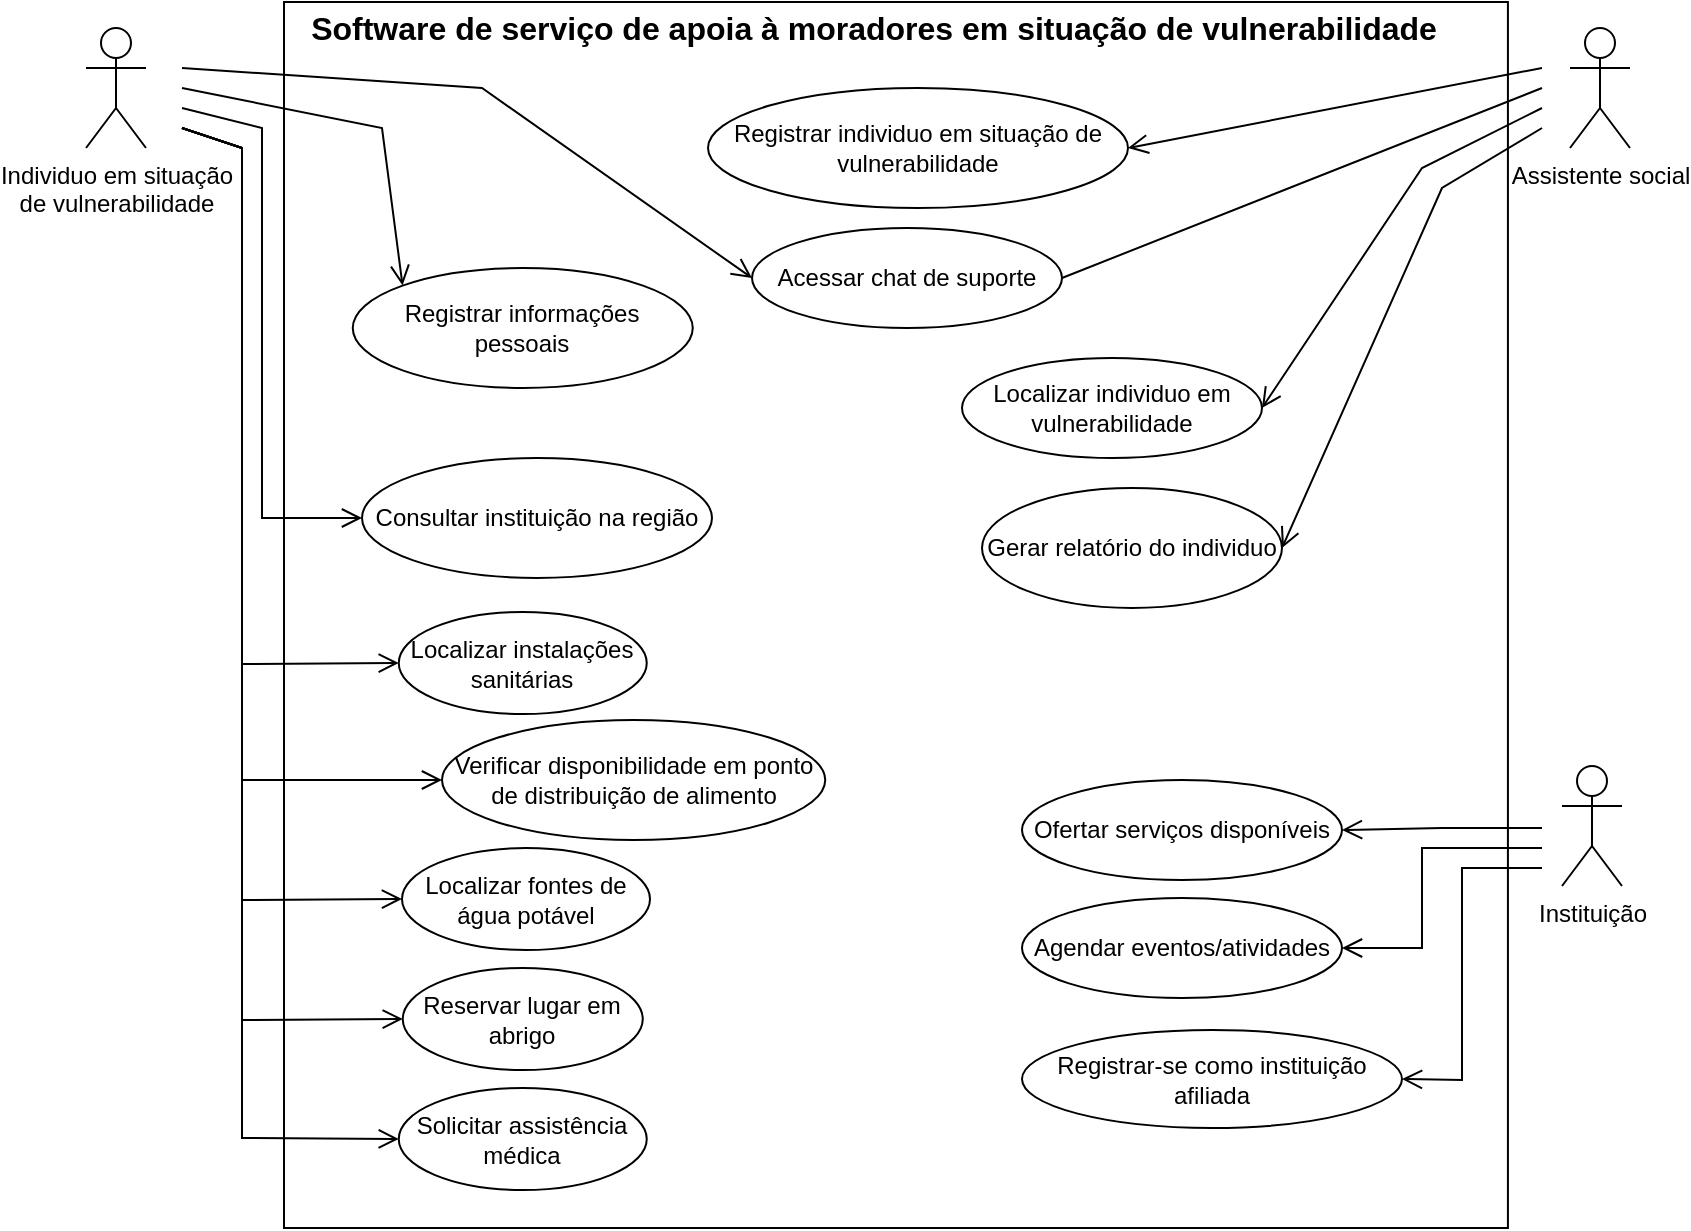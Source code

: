 <mxfile version="21.7.4" type="google">
  <diagram name="Página-1" id="MzG66gRVWccBQlfPU-pZ">
    <mxGraphModel grid="1" page="1" gridSize="10" guides="1" tooltips="1" connect="1" arrows="1" fold="1" pageScale="1" pageWidth="827" pageHeight="1169" math="0" shadow="0">
      <root>
        <mxCell id="0" />
        <mxCell id="1" parent="0" />
        <object label="Individuo em situação&lt;br&gt;de vulnerabilidade" id="AQpJLSStGwNLSBELAmqO-1">
          <mxCell style="shape=umlActor;verticalLabelPosition=bottom;verticalAlign=top;html=1;outlineConnect=0;direction=east;" vertex="1" parent="1">
            <mxGeometry x="32" y="50" width="30" height="60" as="geometry" />
          </mxCell>
        </object>
        <mxCell id="AQpJLSStGwNLSBELAmqO-8" value="" style="whiteSpace=wrap;html=1;aspect=fixed;" vertex="1" parent="1">
          <mxGeometry x="131" y="37" width="611.96" height="613" as="geometry" />
        </mxCell>
        <mxCell id="AQpJLSStGwNLSBELAmqO-10" value="&lt;div style=&quot;text-align: justify; font-size: 16px;&quot;&gt;&lt;span style=&quot;background-color: initial; font-size: 16px;&quot;&gt;Software de serviço de apoia à moradores em situação de vulnerabilidade&lt;/span&gt;&lt;/div&gt;" style="text;html=1;strokeColor=none;fillColor=none;align=center;verticalAlign=middle;whiteSpace=wrap;rounded=0;fontStyle=1;fontSize=16;" vertex="1" parent="1">
          <mxGeometry x="131" y="40" width="590" height="20" as="geometry" />
        </mxCell>
        <mxCell id="AQpJLSStGwNLSBELAmqO-12" value="Registrar individuo em situação de vulnerabilidade" style="ellipse;whiteSpace=wrap;html=1;" vertex="1" parent="1">
          <mxGeometry x="343" y="80" width="210" height="60" as="geometry" />
        </mxCell>
        <mxCell id="AQpJLSStGwNLSBELAmqO-17" value="Consultar instituição na região" style="ellipse;whiteSpace=wrap;html=1;" vertex="1" parent="1">
          <mxGeometry x="170" y="265" width="175" height="60" as="geometry" />
        </mxCell>
        <mxCell id="AQpJLSStGwNLSBELAmqO-20" value="Acessar chat de suporte" style="ellipse;whiteSpace=wrap;html=1;" vertex="1" parent="1">
          <mxGeometry x="365" y="150" width="155" height="50" as="geometry" />
        </mxCell>
        <mxCell id="AQpJLSStGwNLSBELAmqO-22" value="Registrar-se como instituição afiliada" style="ellipse;whiteSpace=wrap;html=1;" vertex="1" parent="1">
          <mxGeometry x="500" y="551" width="190" height="49" as="geometry" />
        </mxCell>
        <mxCell id="AQpJLSStGwNLSBELAmqO-24" value="Assistente social" style="shape=umlActor;verticalLabelPosition=bottom;verticalAlign=top;html=1;outlineConnect=0;" vertex="1" parent="1">
          <mxGeometry x="774" y="50" width="30" height="60" as="geometry" />
        </mxCell>
        <mxCell id="AQpJLSStGwNLSBELAmqO-30" value="" style="endArrow=open;startArrow=none;endFill=0;startFill=0;endSize=8;html=1;verticalAlign=bottom;labelBackgroundColor=none;strokeWidth=1;rounded=0;entryX=1;entryY=0.5;entryDx=0;entryDy=0;" edge="1" parent="1" target="AQpJLSStGwNLSBELAmqO-12">
          <mxGeometry width="160" relative="1" as="geometry">
            <mxPoint x="760" y="70" as="sourcePoint" />
            <mxPoint x="490" y="390" as="targetPoint" />
          </mxGeometry>
        </mxCell>
        <mxCell id="AQpJLSStGwNLSBELAmqO-31" value="" style="endArrow=open;startArrow=none;endFill=0;startFill=0;endSize=8;html=1;verticalAlign=bottom;labelBackgroundColor=none;strokeWidth=1;rounded=0;entryX=0;entryY=0.5;entryDx=0;entryDy=0;" edge="1" parent="1" target="AQpJLSStGwNLSBELAmqO-17">
          <mxGeometry width="160" relative="1" as="geometry">
            <mxPoint x="80" y="90" as="sourcePoint" />
            <mxPoint x="490" y="390" as="targetPoint" />
            <Array as="points">
              <mxPoint x="120" y="100" />
              <mxPoint x="120" y="295" />
            </Array>
          </mxGeometry>
        </mxCell>
        <mxCell id="AQpJLSStGwNLSBELAmqO-41" value="Instituição" style="shape=umlActor;verticalLabelPosition=bottom;verticalAlign=top;html=1;" vertex="1" parent="1">
          <mxGeometry x="770" y="419" width="30" height="60" as="geometry" />
        </mxCell>
        <mxCell id="DMIQl7uCLk1Q4AeU8n5f-7" value="" style="endArrow=none;html=1;rounded=0;exitX=1;exitY=0.5;exitDx=0;exitDy=0;" edge="1" parent="1" source="AQpJLSStGwNLSBELAmqO-20">
          <mxGeometry width="50" height="50" relative="1" as="geometry">
            <mxPoint x="740" y="250" as="sourcePoint" />
            <mxPoint x="760" y="80" as="targetPoint" />
            <Array as="points" />
          </mxGeometry>
        </mxCell>
        <mxCell id="DMIQl7uCLk1Q4AeU8n5f-8" value="" style="endArrow=open;startArrow=none;endFill=0;startFill=0;endSize=8;html=1;verticalAlign=bottom;labelBackgroundColor=none;strokeWidth=1;rounded=0;entryX=0;entryY=0;entryDx=0;entryDy=0;" edge="1" parent="1" target="2JINrr9kCTGx0hAAI7nx-3">
          <mxGeometry width="160" relative="1" as="geometry">
            <mxPoint x="80" y="80" as="sourcePoint" />
            <mxPoint x="375" y="115" as="targetPoint" />
            <Array as="points">
              <mxPoint x="180" y="100" />
            </Array>
          </mxGeometry>
        </mxCell>
        <mxCell id="DMIQl7uCLk1Q4AeU8n5f-10" value="" style="endArrow=open;startArrow=none;endFill=0;startFill=0;endSize=8;html=1;verticalAlign=bottom;labelBackgroundColor=none;strokeWidth=1;rounded=0;entryX=1;entryY=0.5;entryDx=0;entryDy=0;" edge="1" parent="1" target="2JINrr9kCTGx0hAAI7nx-8">
          <mxGeometry width="160" relative="1" as="geometry">
            <mxPoint x="760" y="460" as="sourcePoint" />
            <mxPoint x="650" y="565" as="targetPoint" />
            <Array as="points">
              <mxPoint x="700" y="460" />
              <mxPoint x="700" y="510" />
            </Array>
          </mxGeometry>
        </mxCell>
        <mxCell id="DMIQl7uCLk1Q4AeU8n5f-11" value="Localizar individuo em vulnerabilidade" style="ellipse;whiteSpace=wrap;html=1;" vertex="1" parent="1">
          <mxGeometry x="470" y="215" width="150" height="50" as="geometry" />
        </mxCell>
        <mxCell id="oRY167w0Qx8XYHXE_Xsw-1" value="Ofertar serviços disponíveis" style="ellipse;whiteSpace=wrap;html=1;" vertex="1" parent="1">
          <mxGeometry x="500" y="426" width="160" height="50" as="geometry" />
        </mxCell>
        <mxCell id="oRY167w0Qx8XYHXE_Xsw-2" value="" style="endArrow=open;startArrow=none;endFill=0;startFill=0;endSize=8;html=1;verticalAlign=bottom;labelBackgroundColor=none;strokeWidth=1;rounded=0;entryX=1;entryY=0.5;entryDx=0;entryDy=0;" edge="1" parent="1" target="oRY167w0Qx8XYHXE_Xsw-1">
          <mxGeometry width="160" relative="1" as="geometry">
            <mxPoint x="760" y="450" as="sourcePoint" />
            <mxPoint x="670" y="570" as="targetPoint" />
            <Array as="points">
              <mxPoint x="710" y="450" />
            </Array>
          </mxGeometry>
        </mxCell>
        <mxCell id="oRY167w0Qx8XYHXE_Xsw-6" value="Localizar fontes de água potável" style="ellipse;whiteSpace=wrap;html=1;" vertex="1" parent="1">
          <mxGeometry x="190" y="460" width="124" height="51" as="geometry" />
        </mxCell>
        <mxCell id="oRY167w0Qx8XYHXE_Xsw-7" value="Reservar lugar em abrigo" style="ellipse;whiteSpace=wrap;html=1;" vertex="1" parent="1">
          <mxGeometry x="190.38" y="520" width="120" height="51" as="geometry" />
        </mxCell>
        <mxCell id="oRY167w0Qx8XYHXE_Xsw-8" value="" style="endArrow=open;startArrow=none;endFill=0;startFill=0;endSize=8;html=1;verticalAlign=bottom;labelBackgroundColor=none;strokeWidth=1;rounded=0;entryX=1;entryY=0.5;entryDx=0;entryDy=0;" edge="1" parent="1" target="DMIQl7uCLk1Q4AeU8n5f-11">
          <mxGeometry width="160" relative="1" as="geometry">
            <mxPoint x="760" y="90" as="sourcePoint" />
            <mxPoint x="565" y="110" as="targetPoint" />
            <Array as="points">
              <mxPoint x="700" y="120" />
            </Array>
          </mxGeometry>
        </mxCell>
        <mxCell id="oRY167w0Qx8XYHXE_Xsw-11" value="Verificar disponibilidade em ponto de distribuição de alimento" style="ellipse;whiteSpace=wrap;html=1;" vertex="1" parent="1">
          <mxGeometry x="210" y="396" width="191.62" height="60" as="geometry" />
        </mxCell>
        <mxCell id="oRY167w0Qx8XYHXE_Xsw-12" value="Localizar instalações sanitárias" style="ellipse;whiteSpace=wrap;html=1;" vertex="1" parent="1">
          <mxGeometry x="188.38" y="342" width="124" height="51" as="geometry" />
        </mxCell>
        <mxCell id="Eeq2vABdBbwvBoSrjiKm-1" value="" style="endArrow=open;startArrow=none;endFill=0;startFill=0;endSize=8;html=1;verticalAlign=bottom;labelBackgroundColor=none;strokeWidth=1;rounded=0;entryX=0;entryY=0.5;entryDx=0;entryDy=0;" edge="1" parent="1" target="oRY167w0Qx8XYHXE_Xsw-12">
          <mxGeometry width="160" relative="1" as="geometry">
            <mxPoint x="80" y="100" as="sourcePoint" />
            <mxPoint x="180" y="305" as="targetPoint" />
            <Array as="points">
              <mxPoint x="110" y="110" />
              <mxPoint x="110" y="210" />
              <mxPoint x="110" y="368" />
            </Array>
          </mxGeometry>
        </mxCell>
        <mxCell id="Eeq2vABdBbwvBoSrjiKm-2" value="" style="endArrow=open;startArrow=none;endFill=0;startFill=0;endSize=8;html=1;verticalAlign=bottom;labelBackgroundColor=none;strokeWidth=1;rounded=0;entryX=0;entryY=0.5;entryDx=0;entryDy=0;" edge="1" parent="1" target="oRY167w0Qx8XYHXE_Xsw-11">
          <mxGeometry width="160" relative="1" as="geometry">
            <mxPoint x="80" y="100" as="sourcePoint" />
            <mxPoint x="198" y="378" as="targetPoint" />
            <Array as="points">
              <mxPoint x="110" y="110" />
              <mxPoint x="110" y="220" />
              <mxPoint x="110" y="426" />
            </Array>
          </mxGeometry>
        </mxCell>
        <mxCell id="Eeq2vABdBbwvBoSrjiKm-3" value="" style="endArrow=open;startArrow=none;endFill=0;startFill=0;endSize=8;html=1;verticalAlign=bottom;labelBackgroundColor=none;strokeWidth=1;rounded=0;entryX=0;entryY=0.5;entryDx=0;entryDy=0;" edge="1" parent="1" target="oRY167w0Qx8XYHXE_Xsw-6">
          <mxGeometry width="160" relative="1" as="geometry">
            <mxPoint x="80" y="100" as="sourcePoint" />
            <mxPoint x="198" y="436" as="targetPoint" />
            <Array as="points">
              <mxPoint x="110" y="110" />
              <mxPoint x="110" y="230" />
              <mxPoint x="110" y="486" />
            </Array>
          </mxGeometry>
        </mxCell>
        <mxCell id="Eeq2vABdBbwvBoSrjiKm-4" value="" style="endArrow=open;startArrow=none;endFill=0;startFill=0;endSize=8;html=1;verticalAlign=bottom;labelBackgroundColor=none;strokeWidth=1;rounded=0;entryX=0;entryY=0.5;entryDx=0;entryDy=0;" edge="1" parent="1" target="oRY167w0Qx8XYHXE_Xsw-7">
          <mxGeometry width="160" relative="1" as="geometry">
            <mxPoint x="80" y="100" as="sourcePoint" />
            <mxPoint x="200" y="496" as="targetPoint" />
            <Array as="points">
              <mxPoint x="110" y="110" />
              <mxPoint x="110" y="260" />
              <mxPoint x="110" y="546" />
            </Array>
          </mxGeometry>
        </mxCell>
        <mxCell id="2JINrr9kCTGx0hAAI7nx-1" value="Solicitar assistência médica" style="ellipse;whiteSpace=wrap;html=1;" vertex="1" parent="1">
          <mxGeometry x="188.38" y="580" width="124" height="51" as="geometry" />
        </mxCell>
        <mxCell id="2JINrr9kCTGx0hAAI7nx-2" value="" style="endArrow=open;startArrow=none;endFill=0;startFill=0;endSize=8;html=1;verticalAlign=bottom;labelBackgroundColor=none;strokeWidth=1;rounded=0;entryX=0;entryY=0.5;entryDx=0;entryDy=0;" edge="1" parent="1" target="2JINrr9kCTGx0hAAI7nx-1">
          <mxGeometry width="160" relative="1" as="geometry">
            <mxPoint x="80" y="100" as="sourcePoint" />
            <mxPoint x="200" y="555" as="targetPoint" />
            <Array as="points">
              <mxPoint x="110" y="110" />
              <mxPoint x="110" y="270" />
              <mxPoint x="110" y="605" />
            </Array>
          </mxGeometry>
        </mxCell>
        <mxCell id="2JINrr9kCTGx0hAAI7nx-3" value="Registrar informações pessoais" style="ellipse;whiteSpace=wrap;html=1;" vertex="1" parent="1">
          <mxGeometry x="165.38" y="170" width="170" height="60" as="geometry" />
        </mxCell>
        <mxCell id="2JINrr9kCTGx0hAAI7nx-4" value="" style="endArrow=open;startArrow=none;endFill=0;startFill=0;endSize=8;html=1;verticalAlign=bottom;labelBackgroundColor=none;strokeWidth=1;rounded=0;entryX=0;entryY=0.5;entryDx=0;entryDy=0;" edge="1" parent="1" target="AQpJLSStGwNLSBELAmqO-20">
          <mxGeometry width="160" relative="1" as="geometry">
            <mxPoint x="80" y="70" as="sourcePoint" />
            <mxPoint x="180" y="305" as="targetPoint" />
            <Array as="points">
              <mxPoint x="230" y="80" />
            </Array>
          </mxGeometry>
        </mxCell>
        <mxCell id="2JINrr9kCTGx0hAAI7nx-5" value="Gerar relatório do individuo" style="ellipse;whiteSpace=wrap;html=1;" vertex="1" parent="1">
          <mxGeometry x="480" y="280" width="150" height="60" as="geometry" />
        </mxCell>
        <mxCell id="2JINrr9kCTGx0hAAI7nx-6" value="" style="endArrow=open;startArrow=none;endFill=0;startFill=0;endSize=8;html=1;verticalAlign=bottom;labelBackgroundColor=none;strokeWidth=1;rounded=0;entryX=1;entryY=0.5;entryDx=0;entryDy=0;" edge="1" parent="1" target="2JINrr9kCTGx0hAAI7nx-5">
          <mxGeometry width="160" relative="1" as="geometry">
            <mxPoint x="760" y="100" as="sourcePoint" />
            <mxPoint x="630" y="250" as="targetPoint" />
            <Array as="points">
              <mxPoint x="710" y="130" />
            </Array>
          </mxGeometry>
        </mxCell>
        <mxCell id="2JINrr9kCTGx0hAAI7nx-8" value="Agendar eventos/atividades" style="ellipse;whiteSpace=wrap;html=1;" vertex="1" parent="1">
          <mxGeometry x="500" y="485" width="160" height="50" as="geometry" />
        </mxCell>
        <mxCell id="2JINrr9kCTGx0hAAI7nx-9" value="" style="endArrow=open;startArrow=none;endFill=0;startFill=0;endSize=8;html=1;verticalAlign=bottom;labelBackgroundColor=none;strokeWidth=1;rounded=0;entryX=1;entryY=0.5;entryDx=0;entryDy=0;" edge="1" parent="1" target="AQpJLSStGwNLSBELAmqO-22">
          <mxGeometry width="160" relative="1" as="geometry">
            <mxPoint x="760" y="470" as="sourcePoint" />
            <mxPoint x="670" y="520" as="targetPoint" />
            <Array as="points">
              <mxPoint x="720" y="470" />
              <mxPoint x="720" y="576" />
            </Array>
          </mxGeometry>
        </mxCell>
      </root>
    </mxGraphModel>
  </diagram>
</mxfile>
